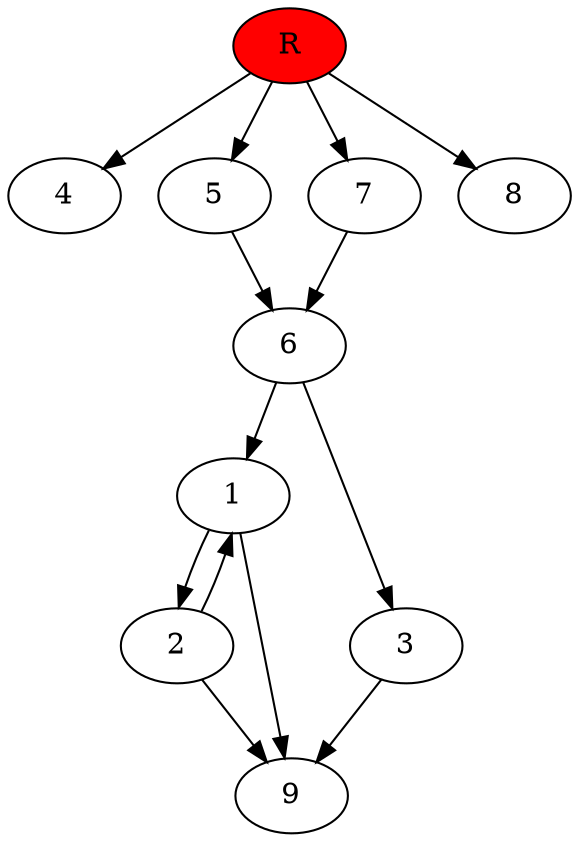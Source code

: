 digraph prb21378 {
	1
	2
	3
	4
	5
	6
	7
	8
	R [fillcolor="#ff0000" style=filled]
	1 -> 2
	1 -> 9
	2 -> 1
	2 -> 9
	3 -> 9
	5 -> 6
	6 -> 1
	6 -> 3
	7 -> 6
	R -> 4
	R -> 5
	R -> 7
	R -> 8
}
